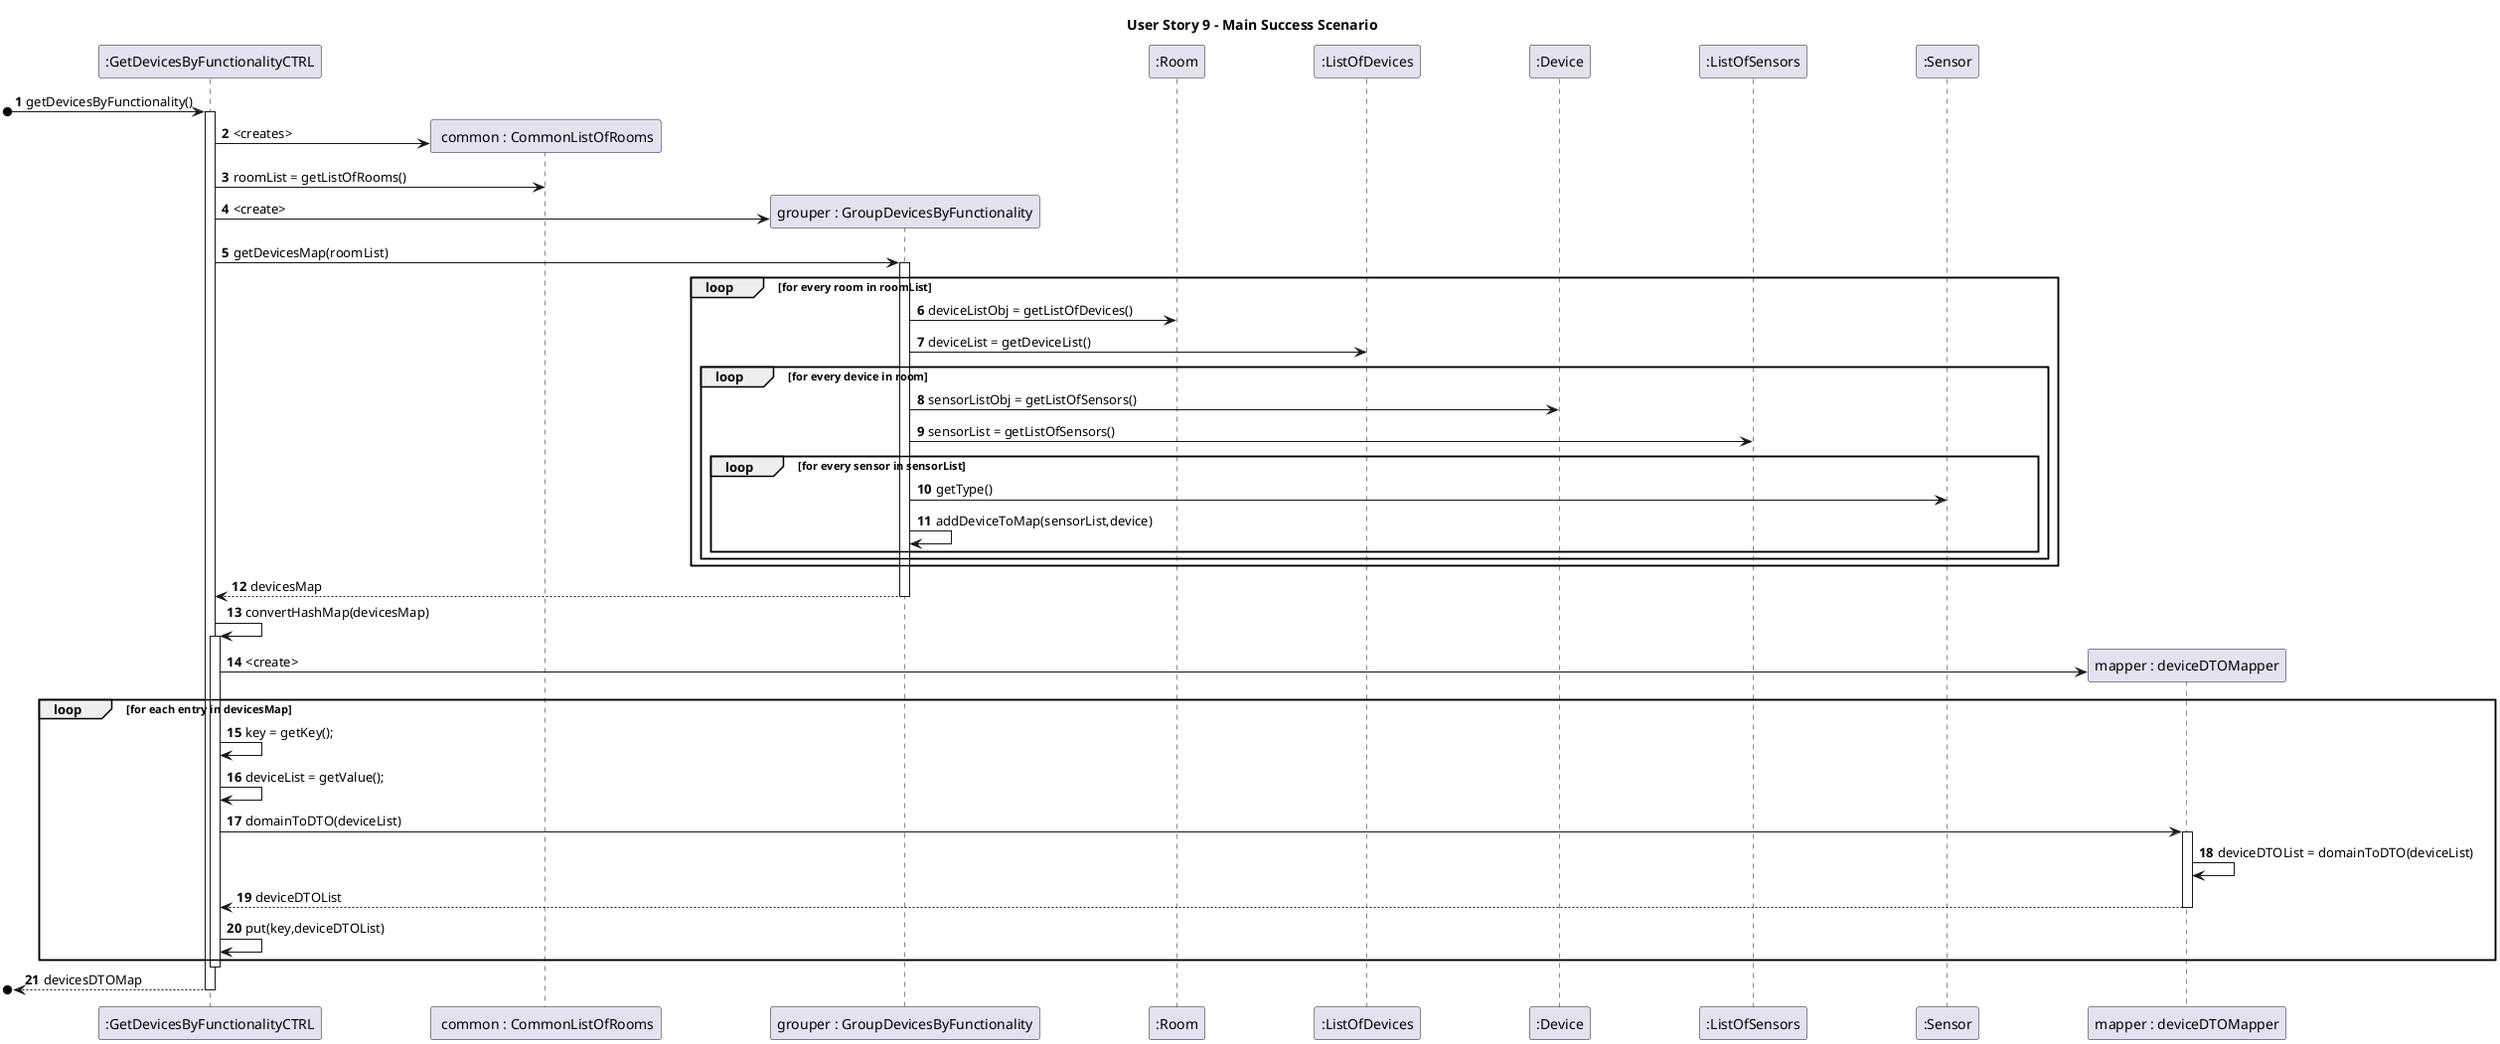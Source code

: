 @startuml
title User Story 9 - Main Success Scenario

autonumber

participant ":GetDevicesByFunctionalityCTRL" as C
participant " common : CommonListOfRooms" as CLR
participant "grouper : GroupDevicesByFunctionality" as GD
participant ":Room" as R
participant ":ListOfDevices" as LD
participant ":Device" as D
participant ":ListOfSensors" as LOS
participant ":Sensor" as S
participant "mapper : deviceDTOMapper" as DM
skinparam ParticipantPadding 50

[o-> C : getDevicesByFunctionality()
activate C
C -> CLR** : <creates>
C -> CLR : roomList = getListOfRooms()
C -> GD** : <create>
C -> GD : getDevicesMap(roomList)
activate GD
loop for every room in roomList
GD -> R : deviceListObj = getListOfDevices()
GD -> LD : deviceList = getDeviceList()
    loop for every device in room
    GD -> D : sensorListObj = getListOfSensors()
    GD -> LOS : sensorList = getListOfSensors()
        loop for every sensor in sensorList
        GD -> S : getType()
        GD -> GD : addDeviceToMap(sensorList,device)
        end
    end
end
GD --> C : devicesMap
deactivate GD
C -> C : convertHashMap(devicesMap)
activate C
C -> DM** : <create>

loop for each entry in devicesMap
C -> C : key = getKey();
C -> C : deviceList = getValue();
C -> DM : domainToDTO(deviceList)
activate DM
DM -> DM : deviceDTOList = domainToDTO(deviceList)
DM --> C : deviceDTOList
deactivate DM
C -> C : put(key,deviceDTOList)
end

deactivate C
[o<-- C : devicesDTOMap

deactivate C
@enduml